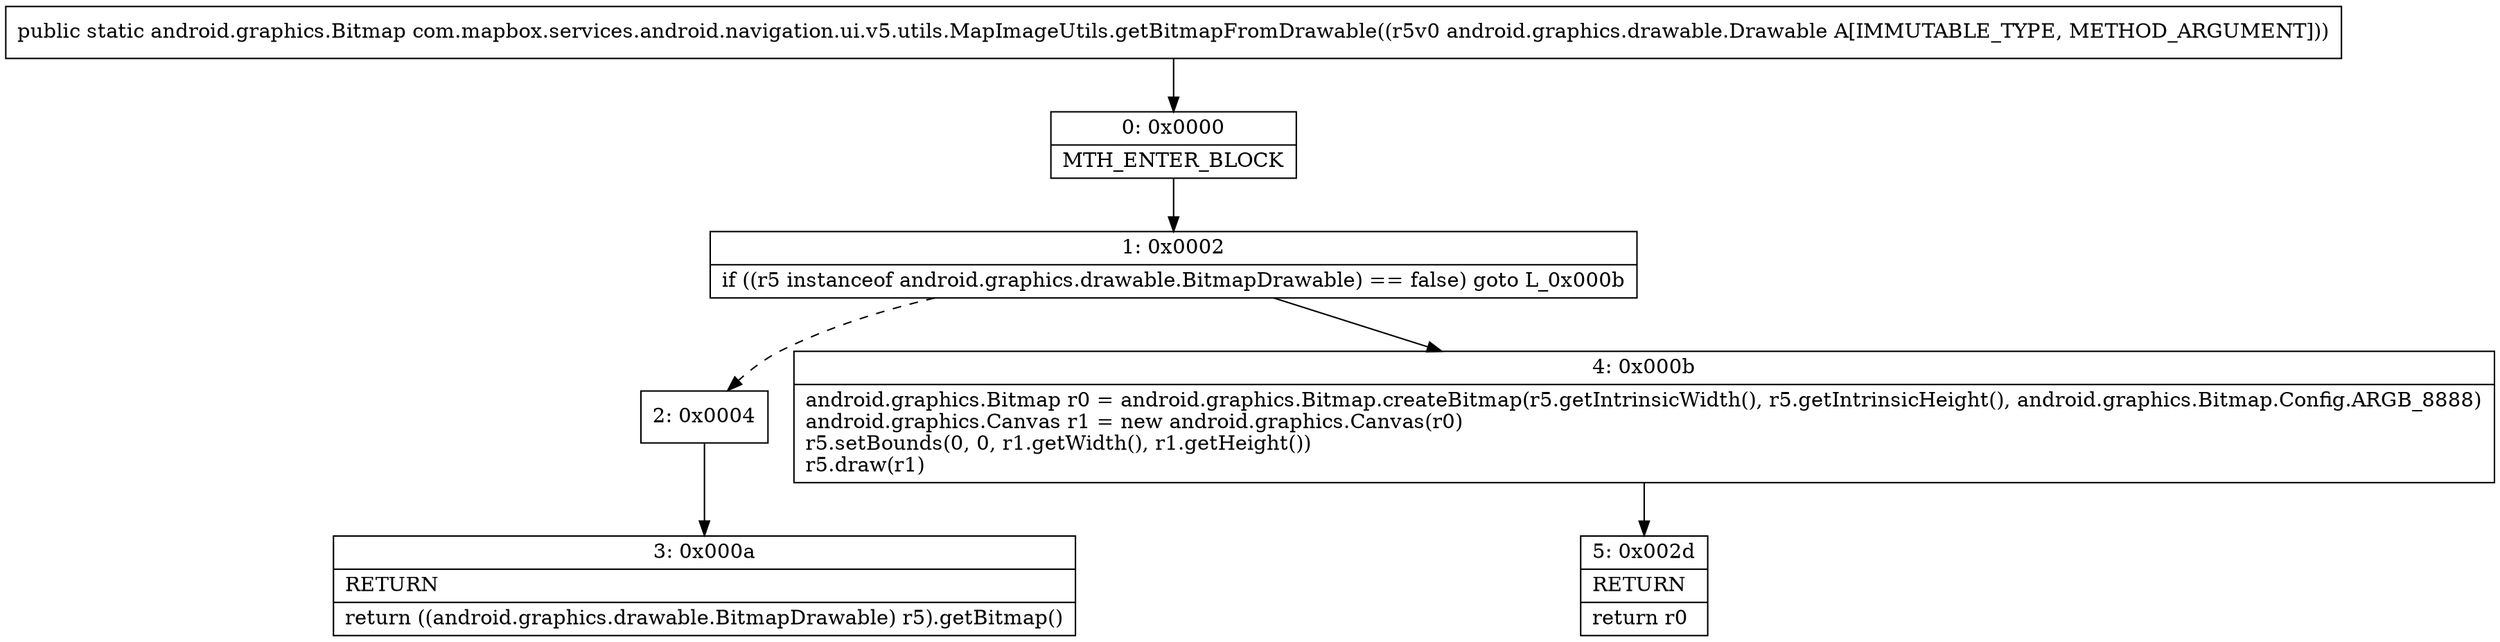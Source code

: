 digraph "CFG forcom.mapbox.services.android.navigation.ui.v5.utils.MapImageUtils.getBitmapFromDrawable(Landroid\/graphics\/drawable\/Drawable;)Landroid\/graphics\/Bitmap;" {
Node_0 [shape=record,label="{0\:\ 0x0000|MTH_ENTER_BLOCK\l}"];
Node_1 [shape=record,label="{1\:\ 0x0002|if ((r5 instanceof android.graphics.drawable.BitmapDrawable) == false) goto L_0x000b\l}"];
Node_2 [shape=record,label="{2\:\ 0x0004}"];
Node_3 [shape=record,label="{3\:\ 0x000a|RETURN\l|return ((android.graphics.drawable.BitmapDrawable) r5).getBitmap()\l}"];
Node_4 [shape=record,label="{4\:\ 0x000b|android.graphics.Bitmap r0 = android.graphics.Bitmap.createBitmap(r5.getIntrinsicWidth(), r5.getIntrinsicHeight(), android.graphics.Bitmap.Config.ARGB_8888)\landroid.graphics.Canvas r1 = new android.graphics.Canvas(r0)\lr5.setBounds(0, 0, r1.getWidth(), r1.getHeight())\lr5.draw(r1)\l}"];
Node_5 [shape=record,label="{5\:\ 0x002d|RETURN\l|return r0\l}"];
MethodNode[shape=record,label="{public static android.graphics.Bitmap com.mapbox.services.android.navigation.ui.v5.utils.MapImageUtils.getBitmapFromDrawable((r5v0 android.graphics.drawable.Drawable A[IMMUTABLE_TYPE, METHOD_ARGUMENT])) }"];
MethodNode -> Node_0;
Node_0 -> Node_1;
Node_1 -> Node_2[style=dashed];
Node_1 -> Node_4;
Node_2 -> Node_3;
Node_4 -> Node_5;
}

